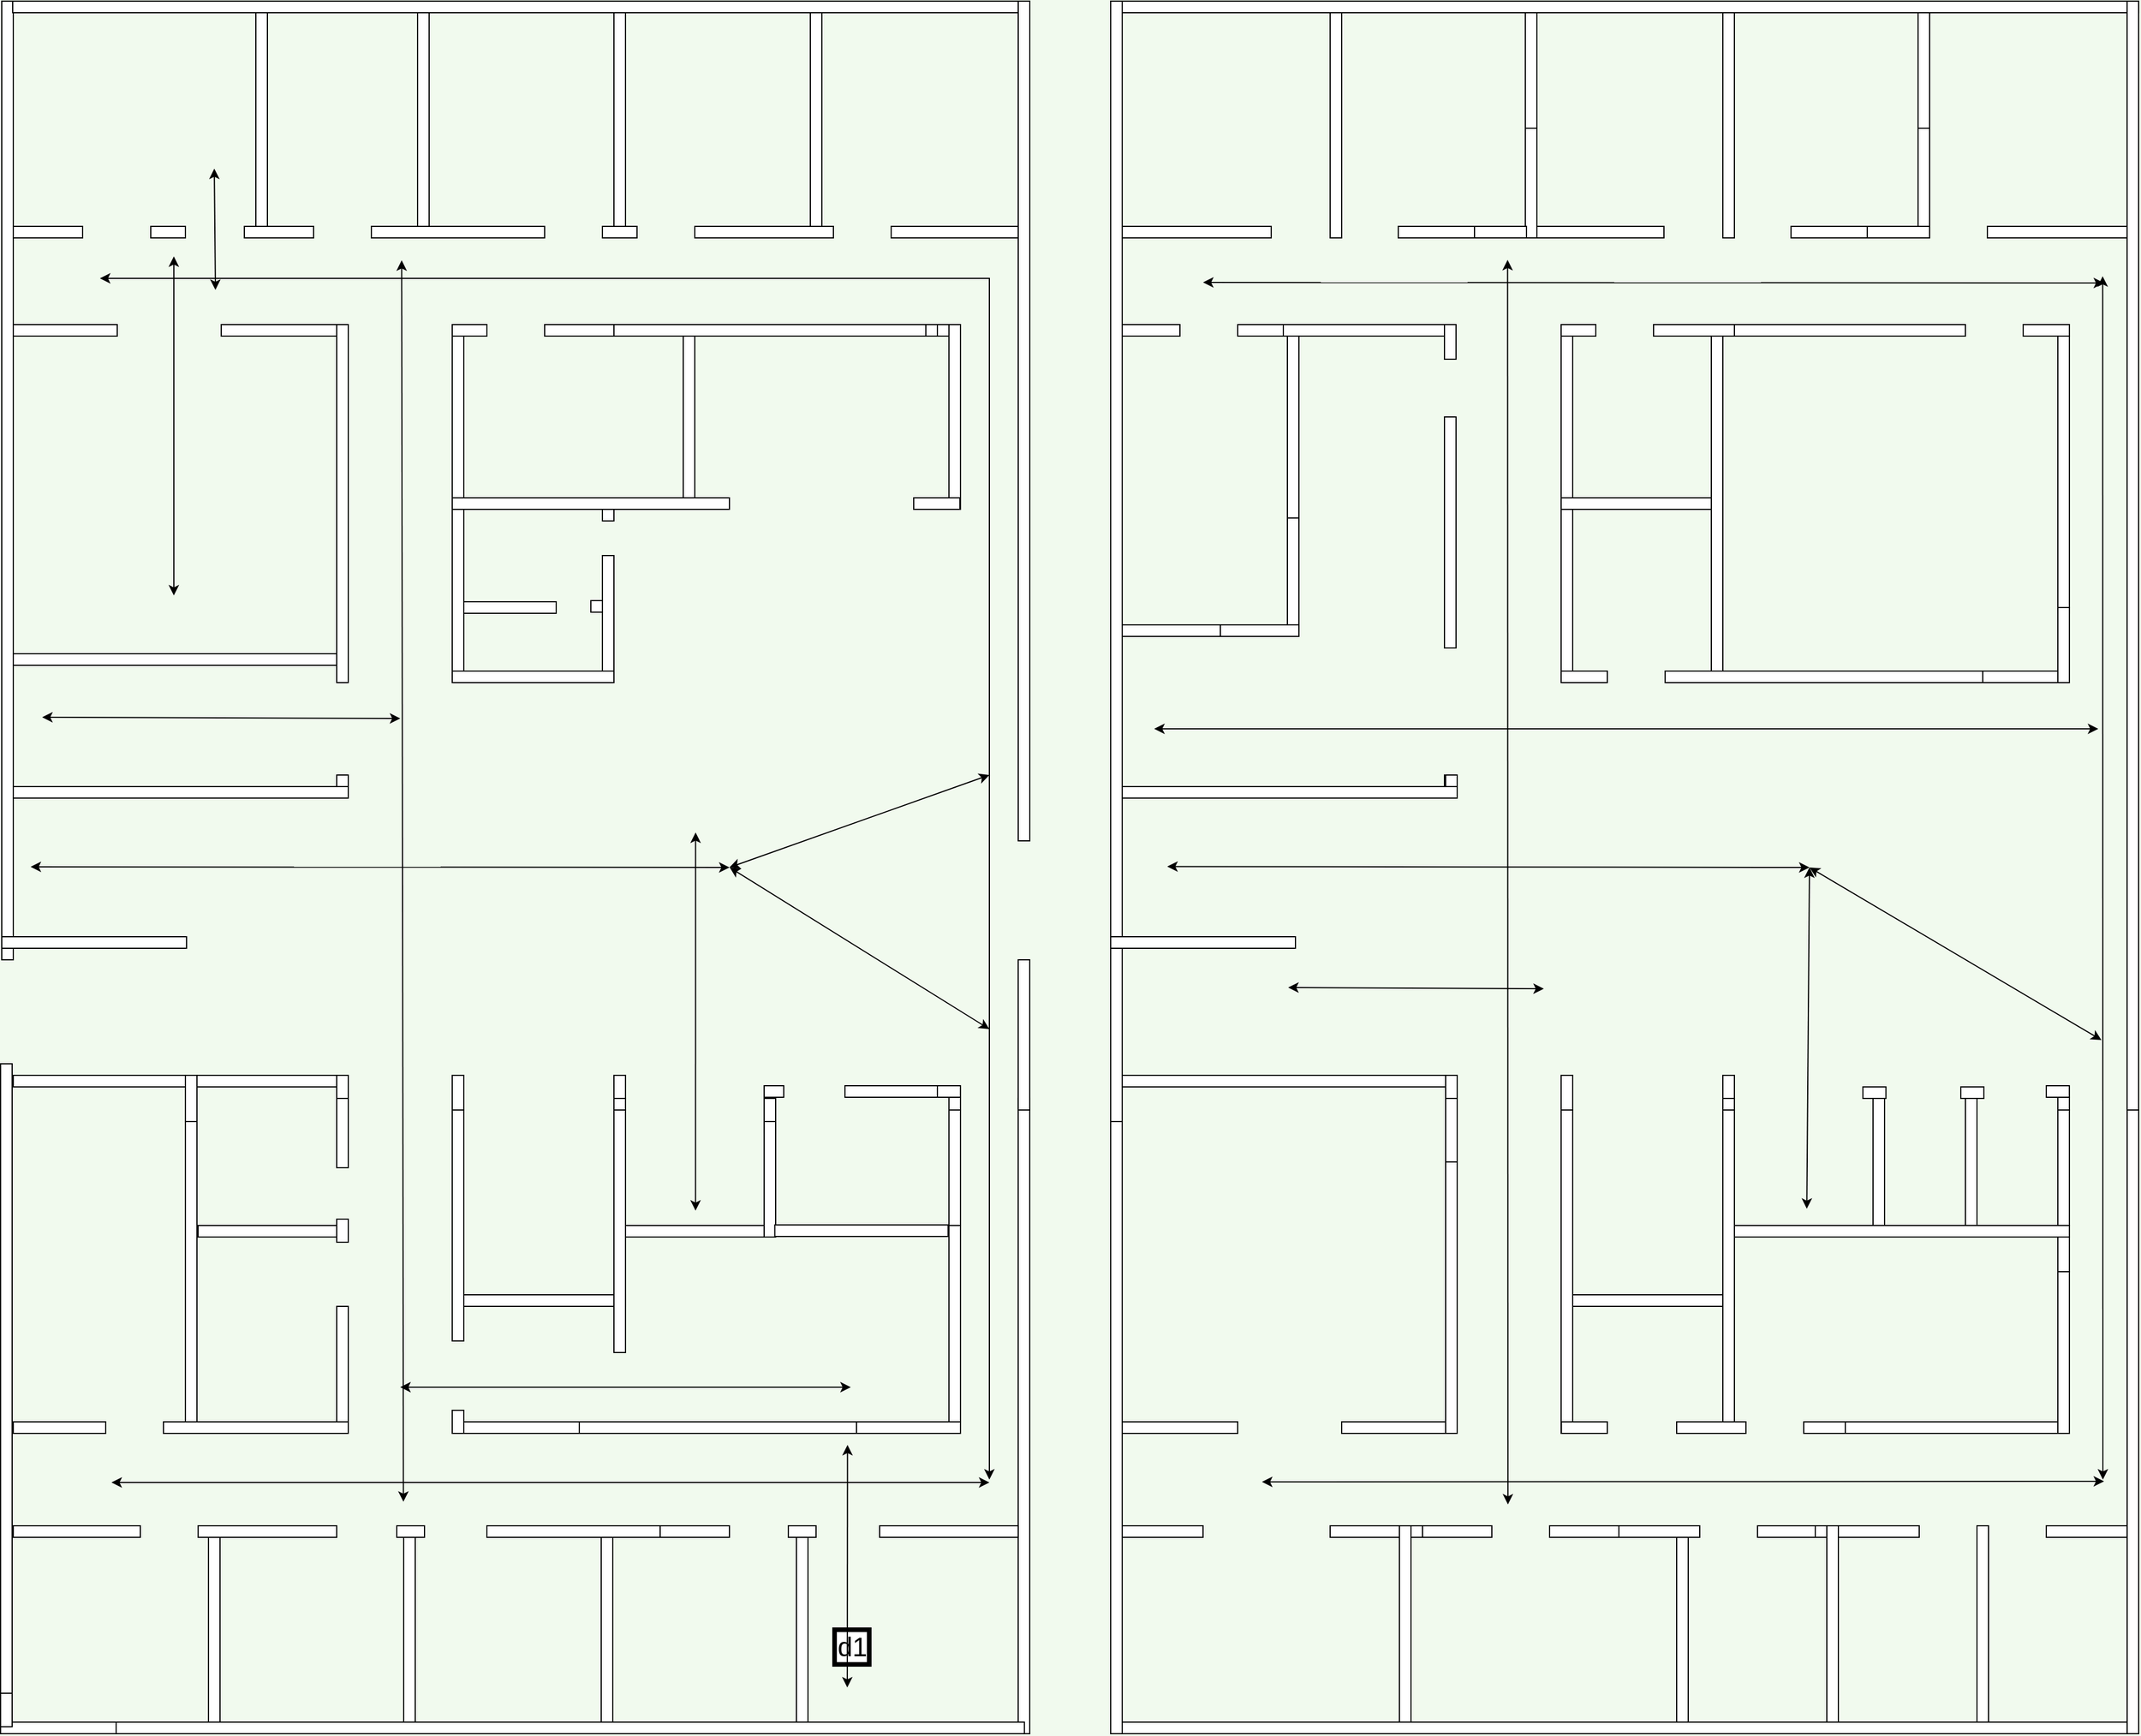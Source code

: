 <mxfile>
    <diagram id="UaLp_aYed7sDHrJZGCwY" name="Medicine Logistics">
        <mxGraphModel dx="744" dy="573" grid="1" gridSize="10" guides="1" tooltips="1" connect="1" arrows="1" fold="1" page="1" pageScale="1" pageWidth="2000" pageHeight="1600" background="#F1FAEE" math="0" shadow="0">
            <root>
                <mxCell id="0"/>
                <mxCell id="1" parent="0"/>
                <mxCell id="1sYgjcY_VEmMZmWDU-1L-13" value="" style="verticalLabelPosition=bottom;html=1;verticalAlign=top;align=center;shape=mxgraph.floorplan.wall;direction=south;rotation=0;" parent="1" vertex="1">
                    <mxGeometry x="70.51" y="50" width="10" height="830" as="geometry"/>
                </mxCell>
                <mxCell id="1sYgjcY_VEmMZmWDU-1L-14" value="" style="verticalLabelPosition=bottom;html=1;verticalAlign=top;align=center;shape=mxgraph.floorplan.wall;rotation=0;" parent="1" vertex="1">
                    <mxGeometry x="80" y="50" width="880" height="10" as="geometry"/>
                </mxCell>
                <mxCell id="1sYgjcY_VEmMZmWDU-1L-16" value="" style="verticalLabelPosition=bottom;html=1;verticalAlign=top;align=center;shape=mxgraph.floorplan.wall;direction=south;rotation=0;" parent="1" vertex="1">
                    <mxGeometry x="430.51" y="60" width="10" height="190" as="geometry"/>
                </mxCell>
                <mxCell id="1sYgjcY_VEmMZmWDU-1L-17" value="" style="verticalLabelPosition=bottom;html=1;verticalAlign=top;align=center;shape=mxgraph.floorplan.wall;direction=south;rotation=0;" parent="1" vertex="1">
                    <mxGeometry x="600.51" y="60" width="10" height="195" as="geometry"/>
                </mxCell>
                <mxCell id="1sYgjcY_VEmMZmWDU-1L-18" value="" style="verticalLabelPosition=bottom;html=1;verticalAlign=top;align=center;shape=mxgraph.floorplan.wall;direction=south;rotation=0;" parent="1" vertex="1">
                    <mxGeometry x="770.51" y="60" width="10" height="190" as="geometry"/>
                </mxCell>
                <mxCell id="1sYgjcY_VEmMZmWDU-1L-20" value="" style="verticalLabelPosition=bottom;html=1;verticalAlign=top;align=center;shape=mxgraph.floorplan.wall;rotation=0;" parent="1" vertex="1">
                    <mxGeometry x="670.51" y="245" width="120" height="10" as="geometry"/>
                </mxCell>
                <mxCell id="1sYgjcY_VEmMZmWDU-1L-21" value="" style="verticalLabelPosition=bottom;html=1;verticalAlign=top;align=center;shape=mxgraph.floorplan.wall;rotation=0;" parent="1" vertex="1">
                    <mxGeometry x="390.51" y="245" width="150" height="10" as="geometry"/>
                </mxCell>
                <mxCell id="1sYgjcY_VEmMZmWDU-1L-23" value="" style="verticalLabelPosition=bottom;html=1;verticalAlign=top;align=center;shape=mxgraph.floorplan.wall;rotation=0;" parent="1" vertex="1">
                    <mxGeometry x="840.51" y="245" width="119.49" height="10" as="geometry"/>
                </mxCell>
                <mxCell id="1sYgjcY_VEmMZmWDU-1L-24" value="" style="verticalLabelPosition=bottom;html=1;verticalAlign=top;align=center;shape=mxgraph.floorplan.wall;direction=south;rotation=0;" parent="1" vertex="1">
                    <mxGeometry x="950.51" y="50" width="10" height="727" as="geometry"/>
                </mxCell>
                <mxCell id="1sYgjcY_VEmMZmWDU-1L-25" value="" style="verticalLabelPosition=bottom;html=1;verticalAlign=top;align=center;shape=mxgraph.floorplan.wall;rotation=0;" parent="1" vertex="1">
                    <mxGeometry x="260.51" y="330" width="110" height="10" as="geometry"/>
                </mxCell>
                <mxCell id="1sYgjcY_VEmMZmWDU-1L-26" value="" style="verticalLabelPosition=bottom;html=1;verticalAlign=top;align=center;shape=mxgraph.floorplan.wall;rotation=0;" parent="1" vertex="1">
                    <mxGeometry x="80.51" y="615" width="280" height="10" as="geometry"/>
                </mxCell>
                <mxCell id="1sYgjcY_VEmMZmWDU-1L-30" value="" style="verticalLabelPosition=bottom;html=1;verticalAlign=top;align=center;shape=mxgraph.floorplan.wall;direction=south;rotation=0;" parent="1" vertex="1">
                    <mxGeometry x="590.51" y="490" width="10" height="10" as="geometry"/>
                </mxCell>
                <mxCell id="1sYgjcY_VEmMZmWDU-1L-31" value="" style="verticalLabelPosition=bottom;html=1;verticalAlign=top;align=center;shape=mxgraph.floorplan.wall;direction=south;rotation=0;" parent="1" vertex="1">
                    <mxGeometry x="890.51" y="330" width="10" height="160" as="geometry"/>
                </mxCell>
                <mxCell id="1sYgjcY_VEmMZmWDU-1L-33" value="" style="verticalLabelPosition=bottom;html=1;verticalAlign=top;align=center;shape=mxgraph.floorplan.wall;direction=south;rotation=0;" parent="1" vertex="1">
                    <mxGeometry x="460.51" y="480" width="10" height="150" as="geometry"/>
                </mxCell>
                <mxCell id="1sYgjcY_VEmMZmWDU-1L-34" value="" style="verticalLabelPosition=bottom;html=1;verticalAlign=top;align=center;shape=mxgraph.floorplan.wall;direction=south;rotation=0;" parent="1" vertex="1">
                    <mxGeometry x="360.51" y="330" width="10" height="310" as="geometry"/>
                </mxCell>
                <mxCell id="1sYgjcY_VEmMZmWDU-1L-35" value="" style="verticalLabelPosition=bottom;html=1;verticalAlign=top;align=center;shape=mxgraph.floorplan.wall;rotation=0;" parent="1" vertex="1">
                    <mxGeometry x="600.51" y="330" width="290" height="10" as="geometry"/>
                </mxCell>
                <mxCell id="1sYgjcY_VEmMZmWDU-1L-36" value="" style="verticalLabelPosition=bottom;html=1;verticalAlign=top;align=center;shape=mxgraph.floorplan.wall;direction=south;rotation=0;" parent="1" vertex="1">
                    <mxGeometry x="460.51" y="330" width="10" height="310" as="geometry"/>
                </mxCell>
                <mxCell id="1sYgjcY_VEmMZmWDU-1L-37" value="" style="verticalLabelPosition=bottom;html=1;verticalAlign=top;align=center;shape=mxgraph.floorplan.wall;rotation=0;" parent="1" vertex="1">
                    <mxGeometry x="80.51" y="730" width="290" height="10" as="geometry"/>
                </mxCell>
                <mxCell id="1sYgjcY_VEmMZmWDU-1L-38" value="" style="verticalLabelPosition=bottom;html=1;verticalAlign=top;align=center;shape=mxgraph.floorplan.wall;rotation=0;" parent="1" vertex="1">
                    <mxGeometry x="70.51" y="860" width="160" height="10" as="geometry"/>
                </mxCell>
                <mxCell id="1sYgjcY_VEmMZmWDU-1L-39" value="" style="verticalLabelPosition=bottom;html=1;verticalAlign=top;align=center;shape=mxgraph.floorplan.wall;rotation=0;" parent="1" vertex="1">
                    <mxGeometry x="80.51" y="980" width="280" height="10" as="geometry"/>
                </mxCell>
                <mxCell id="1sYgjcY_VEmMZmWDU-1L-40" value="" style="verticalLabelPosition=bottom;html=1;verticalAlign=top;align=center;shape=mxgraph.floorplan.wall;direction=south;rotation=0;" parent="1" vertex="1">
                    <mxGeometry x="360.51" y="1000" width="10" height="60" as="geometry"/>
                </mxCell>
                <mxCell id="1sYgjcY_VEmMZmWDU-1L-41" value="" style="verticalLabelPosition=bottom;html=1;verticalAlign=top;align=center;shape=mxgraph.floorplan.wall;direction=south;rotation=0;" parent="1" vertex="1">
                    <mxGeometry x="229.51" y="1020" width="10" height="270" as="geometry"/>
                </mxCell>
                <mxCell id="1sYgjcY_VEmMZmWDU-1L-42" value="" style="verticalLabelPosition=bottom;html=1;verticalAlign=top;align=center;shape=mxgraph.floorplan.wall;rotation=0;" parent="1" vertex="1">
                    <mxGeometry x="240.51" y="1110" width="130" height="10" as="geometry"/>
                </mxCell>
                <mxCell id="1sYgjcY_VEmMZmWDU-1L-43" value="" style="verticalLabelPosition=bottom;html=1;verticalAlign=top;align=center;shape=mxgraph.floorplan.wall;direction=south;rotation=0;" parent="1" vertex="1">
                    <mxGeometry x="360.51" y="1180" width="10" height="110" as="geometry"/>
                </mxCell>
                <mxCell id="1sYgjcY_VEmMZmWDU-1L-44" value="" style="verticalLabelPosition=bottom;html=1;verticalAlign=top;align=center;shape=mxgraph.floorplan.wall;rotation=0;" parent="1" vertex="1">
                    <mxGeometry x="210.51" y="1280" width="160" height="10" as="geometry"/>
                </mxCell>
                <mxCell id="1sYgjcY_VEmMZmWDU-1L-45" value="" style="verticalLabelPosition=bottom;html=1;verticalAlign=top;align=center;shape=mxgraph.floorplan.wall;rotation=0;" parent="1" vertex="1">
                    <mxGeometry x="80.51" y="1280" width="80" height="10" as="geometry"/>
                </mxCell>
                <mxCell id="1sYgjcY_VEmMZmWDU-1L-47" value="" style="verticalLabelPosition=bottom;html=1;verticalAlign=top;align=center;shape=mxgraph.floorplan.wall;direction=south;rotation=0;" parent="1" vertex="1">
                    <mxGeometry x="460.51" y="980" width="10" height="30" as="geometry"/>
                </mxCell>
                <mxCell id="1sYgjcY_VEmMZmWDU-1L-48" value="" style="verticalLabelPosition=bottom;html=1;verticalAlign=top;align=center;shape=mxgraph.floorplan.wall;direction=south;rotation=0;" parent="1" vertex="1">
                    <mxGeometry x="600.51" y="1000" width="10" height="10" as="geometry"/>
                </mxCell>
                <mxCell id="1sYgjcY_VEmMZmWDU-1L-49" value="" style="verticalLabelPosition=bottom;html=1;verticalAlign=top;align=center;shape=mxgraph.floorplan.wall;rotation=0;" parent="1" vertex="1">
                    <mxGeometry x="610.51" y="1110" width="120" height="10" as="geometry"/>
                </mxCell>
                <mxCell id="1sYgjcY_VEmMZmWDU-1L-50" value="" style="verticalLabelPosition=bottom;html=1;verticalAlign=top;align=center;shape=mxgraph.floorplan.wall;rotation=0;" parent="1" vertex="1">
                    <mxGeometry x="730.51" y="989" width="17" height="10" as="geometry"/>
                </mxCell>
                <mxCell id="1sYgjcY_VEmMZmWDU-1L-52" value="" style="verticalLabelPosition=bottom;html=1;verticalAlign=top;align=center;shape=mxgraph.floorplan.wall;direction=south;rotation=0;" parent="1" vertex="1">
                    <mxGeometry x="890.51" y="1110" width="10" height="170" as="geometry"/>
                </mxCell>
                <mxCell id="1sYgjcY_VEmMZmWDU-1L-53" value="" style="verticalLabelPosition=bottom;html=1;verticalAlign=top;align=center;shape=mxgraph.floorplan.wall;rotation=0;" parent="1" vertex="1">
                    <mxGeometry x="470.51" y="1170" width="140" height="10" as="geometry"/>
                </mxCell>
                <mxCell id="1sYgjcY_VEmMZmWDU-1L-55" value="" style="verticalLabelPosition=bottom;html=1;verticalAlign=top;align=center;shape=mxgraph.floorplan.wall;rotation=0;" parent="1" vertex="1">
                    <mxGeometry x="80.51" y="330" width="90" height="10" as="geometry"/>
                </mxCell>
                <mxCell id="1sYgjcY_VEmMZmWDU-1L-56" value="" style="verticalLabelPosition=bottom;html=1;verticalAlign=top;align=center;shape=mxgraph.floorplan.wall;rotation=0;" parent="1" vertex="1">
                    <mxGeometry x="460.51" y="480" width="240" height="10" as="geometry"/>
                </mxCell>
                <mxCell id="1sYgjcY_VEmMZmWDU-1L-57" value="" style="verticalLabelPosition=bottom;html=1;verticalAlign=top;align=center;shape=mxgraph.floorplan.wall;direction=south;rotation=0;" parent="1" vertex="1">
                    <mxGeometry x="360.51" y="720" width="10" height="10" as="geometry"/>
                </mxCell>
                <mxCell id="1sYgjcY_VEmMZmWDU-1L-59" value="" style="verticalLabelPosition=bottom;html=1;verticalAlign=top;align=center;shape=mxgraph.floorplan.wall;rotation=0;" parent="1" vertex="1">
                    <mxGeometry x="600.51" y="980" width="10" height="10" as="geometry"/>
                </mxCell>
                <mxCell id="1sYgjcY_VEmMZmWDU-1L-60" value="" style="verticalLabelPosition=bottom;html=1;verticalAlign=top;align=center;shape=mxgraph.floorplan.wall;rotation=0;" parent="1" vertex="1">
                    <mxGeometry x="870.51" y="330" width="10" height="10" as="geometry"/>
                </mxCell>
                <mxCell id="1sYgjcY_VEmMZmWDU-1L-61" value="" style="verticalLabelPosition=bottom;html=1;verticalAlign=top;align=center;shape=mxgraph.floorplan.wall;rotation=0;" parent="1" vertex="1">
                    <mxGeometry x="460.51" y="330" width="30" height="10" as="geometry"/>
                </mxCell>
                <mxCell id="1sYgjcY_VEmMZmWDU-1L-62" value="" style="verticalLabelPosition=bottom;html=1;verticalAlign=top;align=center;shape=mxgraph.floorplan.wall;rotation=0;" parent="1" vertex="1">
                    <mxGeometry x="540.51" y="330" width="60" height="10" as="geometry"/>
                </mxCell>
                <mxCell id="1sYgjcY_VEmMZmWDU-1L-63" value="" style="verticalLabelPosition=bottom;html=1;verticalAlign=top;align=center;shape=mxgraph.floorplan.wall;direction=south;rotation=0;" parent="1" vertex="1">
                    <mxGeometry x="950.45" y="1000" width="10" height="550" as="geometry"/>
                </mxCell>
                <mxCell id="1sYgjcY_VEmMZmWDU-1L-73" value="" style="verticalLabelPosition=bottom;html=1;verticalAlign=top;align=center;shape=mxgraph.floorplan.wall;rotation=0;" parent="1" vertex="1">
                    <mxGeometry x="1030.51" y="50" width="890" height="10" as="geometry"/>
                </mxCell>
                <mxCell id="1sYgjcY_VEmMZmWDU-1L-74" value="" style="verticalLabelPosition=bottom;html=1;verticalAlign=top;align=center;shape=mxgraph.floorplan.wall;direction=south;rotation=0;" parent="1" vertex="1">
                    <mxGeometry x="1220.51" y="60" width="10" height="195" as="geometry"/>
                </mxCell>
                <mxCell id="1sYgjcY_VEmMZmWDU-1L-75" value="" style="verticalLabelPosition=bottom;html=1;verticalAlign=top;align=center;shape=mxgraph.floorplan.wall;direction=south;rotation=0;" parent="1" vertex="1">
                    <mxGeometry x="1389.51" y="60" width="10" height="100" as="geometry"/>
                </mxCell>
                <mxCell id="1sYgjcY_VEmMZmWDU-1L-77" value="" style="verticalLabelPosition=bottom;html=1;verticalAlign=top;align=center;shape=mxgraph.floorplan.wall;rotation=0;" parent="1" vertex="1">
                    <mxGeometry x="1279.51" y="245" width="70" height="10" as="geometry"/>
                </mxCell>
                <mxCell id="1sYgjcY_VEmMZmWDU-1L-78" value="" style="verticalLabelPosition=bottom;html=1;verticalAlign=top;align=center;shape=mxgraph.floorplan.wall;rotation=0;" parent="1" vertex="1">
                    <mxGeometry x="1039.51" y="245" width="130" height="10" as="geometry"/>
                </mxCell>
                <mxCell id="1sYgjcY_VEmMZmWDU-1L-79" value="" style="verticalLabelPosition=bottom;html=1;verticalAlign=top;align=center;shape=mxgraph.floorplan.wall;direction=south;rotation=0;" parent="1" vertex="1">
                    <mxGeometry x="1560.51" y="60" width="10" height="195" as="geometry"/>
                </mxCell>
                <mxCell id="1sYgjcY_VEmMZmWDU-1L-80" value="" style="verticalLabelPosition=bottom;html=1;verticalAlign=top;align=center;shape=mxgraph.floorplan.wall;direction=south;rotation=0;" parent="1" vertex="1">
                    <mxGeometry x="1729.51" y="60" width="10" height="100" as="geometry"/>
                </mxCell>
                <mxCell id="1sYgjcY_VEmMZmWDU-1L-82" value="" style="verticalLabelPosition=bottom;html=1;verticalAlign=top;align=center;shape=mxgraph.floorplan.wall;rotation=0;" parent="1" vertex="1">
                    <mxGeometry x="1619.51" y="245" width="70" height="10" as="geometry"/>
                </mxCell>
                <mxCell id="1sYgjcY_VEmMZmWDU-1L-83" value="" style="verticalLabelPosition=bottom;html=1;verticalAlign=top;align=center;shape=mxgraph.floorplan.wall;rotation=0;" parent="1" vertex="1">
                    <mxGeometry x="1399.51" y="245" width="110" height="10" as="geometry"/>
                </mxCell>
                <mxCell id="1sYgjcY_VEmMZmWDU-1L-85" value="" style="verticalLabelPosition=bottom;html=1;verticalAlign=top;align=center;shape=mxgraph.floorplan.wall;rotation=0;" parent="1" vertex="1">
                    <mxGeometry x="1789.51" y="245" width="130.49" height="10" as="geometry"/>
                </mxCell>
                <mxCell id="1sYgjcY_VEmMZmWDU-1L-86" value="" style="verticalLabelPosition=bottom;html=1;verticalAlign=top;align=center;shape=mxgraph.floorplan.wall;rotation=0;connectable=0;allowArrows=0;recursiveResize=0;expand=0;" parent="1" vertex="1">
                    <mxGeometry x="1040.51" y="1540" width="880" height="10" as="geometry"/>
                </mxCell>
                <mxCell id="1sYgjcY_VEmMZmWDU-1L-87" value="" style="verticalLabelPosition=bottom;html=1;verticalAlign=top;align=center;shape=mxgraph.floorplan.wall;rotation=0;" parent="1" vertex="1">
                    <mxGeometry x="1030.51" y="1370" width="80" height="10" as="geometry"/>
                </mxCell>
                <mxCell id="1sYgjcY_VEmMZmWDU-1L-88" value="" style="verticalLabelPosition=bottom;html=1;verticalAlign=top;align=center;shape=mxgraph.floorplan.wall;rotation=0;" parent="1" vertex="1">
                    <mxGeometry x="1220.51" y="1370" width="80" height="10" as="geometry"/>
                </mxCell>
                <mxCell id="1sYgjcY_VEmMZmWDU-1L-93" value="" style="verticalLabelPosition=bottom;html=1;verticalAlign=top;align=center;shape=mxgraph.floorplan.wall;rotation=0;" parent="1" vertex="1">
                    <mxGeometry x="1410.51" y="1370" width="120" height="10" as="geometry"/>
                </mxCell>
                <mxCell id="1sYgjcY_VEmMZmWDU-1L-94" value="" style="verticalLabelPosition=bottom;html=1;verticalAlign=top;align=center;shape=mxgraph.floorplan.wall;rotation=0;" parent="1" vertex="1">
                    <mxGeometry x="1590.51" y="1370" width="50" height="10" as="geometry"/>
                </mxCell>
                <mxCell id="1sYgjcY_VEmMZmWDU-1L-95" value="" style="verticalLabelPosition=bottom;html=1;verticalAlign=top;align=center;shape=mxgraph.floorplan.wall;rotation=0;" parent="1" vertex="1">
                    <mxGeometry x="1640.51" y="1370" width="90" height="10" as="geometry"/>
                </mxCell>
                <mxCell id="1sYgjcY_VEmMZmWDU-1L-96" value="" style="verticalLabelPosition=bottom;html=1;verticalAlign=top;align=center;shape=mxgraph.floorplan.wall;rotation=0;" parent="1" vertex="1">
                    <mxGeometry x="1840.51" y="1370" width="70" height="10" as="geometry"/>
                </mxCell>
                <mxCell id="1sYgjcY_VEmMZmWDU-1L-97" value="" style="verticalLabelPosition=bottom;html=1;verticalAlign=top;align=center;shape=mxgraph.floorplan.wall;rotation=0;" parent="1" vertex="1">
                    <mxGeometry x="1300.51" y="1370" width="60" height="10" as="geometry"/>
                </mxCell>
                <mxCell id="1sYgjcY_VEmMZmWDU-1L-98" value="" style="verticalLabelPosition=bottom;html=1;verticalAlign=top;align=center;shape=mxgraph.floorplan.wall;direction=south;rotation=0;" parent="1" vertex="1">
                    <mxGeometry x="1280.51" y="1370" width="10" height="170" as="geometry"/>
                </mxCell>
                <mxCell id="1sYgjcY_VEmMZmWDU-1L-99" value="" style="verticalLabelPosition=bottom;html=1;verticalAlign=top;align=center;shape=mxgraph.floorplan.wall;direction=south;rotation=0;" parent="1" vertex="1">
                    <mxGeometry x="1520.51" y="1370" width="10" height="170" as="geometry"/>
                </mxCell>
                <mxCell id="1sYgjcY_VEmMZmWDU-1L-100" value="" style="verticalLabelPosition=bottom;html=1;verticalAlign=top;align=center;shape=mxgraph.floorplan.wall;direction=south;rotation=0;" parent="1" vertex="1">
                    <mxGeometry x="1650.51" y="1370" width="10" height="170" as="geometry"/>
                </mxCell>
                <mxCell id="1sYgjcY_VEmMZmWDU-1L-101" value="" style="verticalLabelPosition=bottom;html=1;verticalAlign=top;align=center;shape=mxgraph.floorplan.wall;direction=south;rotation=0;" parent="1" vertex="1">
                    <mxGeometry x="1780.51" y="1370" width="10" height="170" as="geometry"/>
                </mxCell>
                <mxCell id="1sYgjcY_VEmMZmWDU-1L-103" value="" style="verticalLabelPosition=bottom;html=1;verticalAlign=top;align=center;shape=mxgraph.floorplan.wall;rotation=0;" parent="1" vertex="1">
                    <mxGeometry x="1140.51" y="330" width="49.49" height="10" as="geometry"/>
                </mxCell>
                <mxCell id="1sYgjcY_VEmMZmWDU-1L-104" value="" style="verticalLabelPosition=bottom;html=1;verticalAlign=top;align=center;shape=mxgraph.floorplan.wall;rotation=0;" parent="1" vertex="1">
                    <mxGeometry x="1039.51" y="590" width="110" height="10" as="geometry"/>
                </mxCell>
                <mxCell id="1sYgjcY_VEmMZmWDU-1L-105" value="" style="verticalLabelPosition=bottom;html=1;verticalAlign=top;align=center;shape=mxgraph.floorplan.wall;direction=south;rotation=0;" parent="1" vertex="1">
                    <mxGeometry x="1183.51" y="330" width="10" height="170" as="geometry"/>
                </mxCell>
                <mxCell id="1sYgjcY_VEmMZmWDU-1L-113" value="" style="verticalLabelPosition=bottom;html=1;verticalAlign=top;align=center;shape=mxgraph.floorplan.wall;direction=south;rotation=0;" parent="1" vertex="1">
                    <mxGeometry x="1550.51" y="330" width="10" height="310" as="geometry"/>
                </mxCell>
                <mxCell id="1sYgjcY_VEmMZmWDU-1L-114" value="" style="verticalLabelPosition=bottom;html=1;verticalAlign=top;align=center;shape=mxgraph.floorplan.wall;direction=south;rotation=0;" parent="1" vertex="1">
                    <mxGeometry x="1850.51" y="330" width="10" height="250" as="geometry"/>
                </mxCell>
                <mxCell id="1sYgjcY_VEmMZmWDU-1L-117" value="" style="verticalLabelPosition=bottom;html=1;verticalAlign=top;align=center;shape=mxgraph.floorplan.wall;rotation=0;" parent="1" vertex="1">
                    <mxGeometry x="1510.51" y="630" width="280" height="10" as="geometry"/>
                </mxCell>
                <mxCell id="1sYgjcY_VEmMZmWDU-1L-118" value="" style="verticalLabelPosition=bottom;html=1;verticalAlign=top;align=center;shape=mxgraph.floorplan.wall;direction=south;rotation=0;" parent="1" vertex="1">
                    <mxGeometry x="1420.51" y="480" width="10" height="160" as="geometry"/>
                </mxCell>
                <mxCell id="1sYgjcY_VEmMZmWDU-1L-120" value="" style="verticalLabelPosition=bottom;html=1;verticalAlign=top;align=center;shape=mxgraph.floorplan.wall;direction=south;rotation=0;" parent="1" vertex="1">
                    <mxGeometry x="1319.51" y="410" width="10" height="200" as="geometry"/>
                </mxCell>
                <mxCell id="1sYgjcY_VEmMZmWDU-1L-121" value="" style="verticalLabelPosition=bottom;html=1;verticalAlign=top;align=center;shape=mxgraph.floorplan.wall;rotation=0;" parent="1" vertex="1">
                    <mxGeometry x="1570.51" y="330" width="200" height="10" as="geometry"/>
                </mxCell>
                <mxCell id="1sYgjcY_VEmMZmWDU-1L-122" value="" style="verticalLabelPosition=bottom;html=1;verticalAlign=top;align=center;shape=mxgraph.floorplan.wall;direction=south;rotation=0;" parent="1" vertex="1">
                    <mxGeometry x="1420.51" y="330" width="10" height="160" as="geometry"/>
                </mxCell>
                <mxCell id="1sYgjcY_VEmMZmWDU-1L-123" value="" style="verticalLabelPosition=bottom;html=1;verticalAlign=top;align=center;shape=mxgraph.floorplan.wall;rotation=0;" parent="1" vertex="1">
                    <mxGeometry x="1039.51" y="730" width="290" height="10" as="geometry"/>
                </mxCell>
                <mxCell id="1sYgjcY_VEmMZmWDU-1L-124" value="" style="verticalLabelPosition=bottom;html=1;verticalAlign=top;align=center;shape=mxgraph.floorplan.wall;direction=south;rotation=0;" parent="1" vertex="1">
                    <mxGeometry x="1320.51" y="980" width="10" height="80" as="geometry"/>
                </mxCell>
                <mxCell id="1sYgjcY_VEmMZmWDU-1L-125" value="" style="verticalLabelPosition=bottom;html=1;verticalAlign=top;align=center;shape=mxgraph.floorplan.wall;rotation=0;" parent="1" vertex="1">
                    <mxGeometry x="1230.51" y="1280" width="90" height="10" as="geometry"/>
                </mxCell>
                <mxCell id="1sYgjcY_VEmMZmWDU-1L-126" value="" style="verticalLabelPosition=bottom;html=1;verticalAlign=top;align=center;shape=mxgraph.floorplan.wall;direction=south;rotation=0;" parent="1" vertex="1">
                    <mxGeometry x="1320.51" y="1055" width="10" height="235" as="geometry"/>
                </mxCell>
                <mxCell id="1sYgjcY_VEmMZmWDU-1L-127" value="" style="verticalLabelPosition=bottom;html=1;verticalAlign=top;align=center;shape=mxgraph.floorplan.wall;rotation=0;" parent="1" vertex="1">
                    <mxGeometry x="1040.51" y="1280" width="100" height="10" as="geometry"/>
                </mxCell>
                <mxCell id="1sYgjcY_VEmMZmWDU-1L-129" value="" style="verticalLabelPosition=bottom;html=1;verticalAlign=top;align=center;shape=mxgraph.floorplan.wall;rotation=0;" parent="1" vertex="1">
                    <mxGeometry x="1039.51" y="330" width="51" height="10" as="geometry"/>
                </mxCell>
                <mxCell id="1sYgjcY_VEmMZmWDU-1L-130" value="" style="verticalLabelPosition=bottom;html=1;verticalAlign=top;align=center;shape=mxgraph.floorplan.wall;rotation=0;" parent="1" vertex="1">
                    <mxGeometry x="1420.51" y="480" width="130" height="10" as="geometry"/>
                </mxCell>
                <mxCell id="1sYgjcY_VEmMZmWDU-1L-131" value="" style="verticalLabelPosition=bottom;html=1;verticalAlign=top;align=center;shape=mxgraph.floorplan.wall;direction=south;rotation=0;" parent="1" vertex="1">
                    <mxGeometry x="1319.51" y="720" width="10" height="10" as="geometry"/>
                </mxCell>
                <mxCell id="1sYgjcY_VEmMZmWDU-1L-135" value="" style="verticalLabelPosition=bottom;html=1;verticalAlign=top;align=center;shape=mxgraph.floorplan.wall;rotation=0;" parent="1" vertex="1">
                    <mxGeometry x="1180" y="330" width="140.51" height="10" as="geometry"/>
                </mxCell>
                <mxCell id="1sYgjcY_VEmMZmWDU-1L-136" value="" style="verticalLabelPosition=bottom;html=1;verticalAlign=top;align=center;shape=mxgraph.floorplan.wall;rotation=0;" parent="1" vertex="1">
                    <mxGeometry x="1820.51" y="330" width="40" height="10" as="geometry"/>
                </mxCell>
                <mxCell id="1sYgjcY_VEmMZmWDU-1L-137" value="" style="verticalLabelPosition=bottom;html=1;verticalAlign=top;align=center;shape=mxgraph.floorplan.wall;rotation=0;" parent="1" vertex="1">
                    <mxGeometry x="1420.51" y="330" width="30" height="10" as="geometry"/>
                </mxCell>
                <mxCell id="1sYgjcY_VEmMZmWDU-1L-138" value="" style="verticalLabelPosition=bottom;html=1;verticalAlign=top;align=center;shape=mxgraph.floorplan.wall;rotation=0;" parent="1" vertex="1">
                    <mxGeometry x="1500.51" y="330" width="70" height="10" as="geometry"/>
                </mxCell>
                <mxCell id="1sYgjcY_VEmMZmWDU-1L-150" value="" style="verticalLabelPosition=bottom;html=1;verticalAlign=top;align=center;shape=mxgraph.floorplan.wall;rotation=-180;direction=east;" parent="1" vertex="1">
                    <mxGeometry x="169.48" y="1540" width="786.36" height="10" as="geometry"/>
                </mxCell>
                <mxCell id="1sYgjcY_VEmMZmWDU-1L-152" value="" style="verticalLabelPosition=bottom;html=1;verticalAlign=top;align=center;shape=mxgraph.floorplan.wall;direction=south;rotation=-180;" parent="1" vertex="1">
                    <mxGeometry x="758.48" y="1375" width="10" height="165" as="geometry"/>
                </mxCell>
                <mxCell id="1sYgjcY_VEmMZmWDU-1L-153" value="" style="verticalLabelPosition=bottom;html=1;verticalAlign=top;align=center;shape=mxgraph.floorplan.wall;direction=south;rotation=-180;" parent="1" vertex="1">
                    <mxGeometry x="589.48" y="1380" width="10" height="160" as="geometry"/>
                </mxCell>
                <mxCell id="1sYgjcY_VEmMZmWDU-1L-154" value="" style="verticalLabelPosition=bottom;html=1;verticalAlign=top;align=center;shape=mxgraph.floorplan.wall;rotation=-180;direction=east;" parent="1" vertex="1">
                    <mxGeometry x="640.51" y="1370" width="60" height="10" as="geometry"/>
                </mxCell>
                <mxCell id="1sYgjcY_VEmMZmWDU-1L-155" value="" style="verticalLabelPosition=bottom;html=1;verticalAlign=top;align=center;shape=mxgraph.floorplan.wall;rotation=-180;direction=east;" parent="1" vertex="1">
                    <mxGeometry x="830.51" y="1370" width="120" height="10" as="geometry"/>
                </mxCell>
                <mxCell id="1sYgjcY_VEmMZmWDU-1L-156" value="" style="verticalLabelPosition=bottom;html=1;verticalAlign=top;align=center;shape=mxgraph.floorplan.wall;direction=south;rotation=-180;" parent="1" vertex="1">
                    <mxGeometry x="418.48" y="1375" width="10" height="165" as="geometry"/>
                </mxCell>
                <mxCell id="1sYgjcY_VEmMZmWDU-1L-157" value="" style="verticalLabelPosition=bottom;html=1;verticalAlign=top;align=center;shape=mxgraph.floorplan.wall;direction=south;rotation=-180;" parent="1" vertex="1">
                    <mxGeometry x="249.48" y="1380" width="10" height="160" as="geometry"/>
                </mxCell>
                <mxCell id="1sYgjcY_VEmMZmWDU-1L-158" value="" style="verticalLabelPosition=bottom;html=1;verticalAlign=top;align=center;shape=mxgraph.floorplan.wall;rotation=-180;direction=east;" parent="1" vertex="1">
                    <mxGeometry x="240.51" y="1370" width="120" height="10" as="geometry"/>
                </mxCell>
                <mxCell id="1sYgjcY_VEmMZmWDU-1L-159" value="" style="verticalLabelPosition=bottom;html=1;verticalAlign=top;align=center;shape=mxgraph.floorplan.wall;rotation=-180;direction=east;" parent="1" vertex="1">
                    <mxGeometry x="490.51" y="1370" width="150" height="10" as="geometry"/>
                </mxCell>
                <mxCell id="1sYgjcY_VEmMZmWDU-1L-160" value="" style="verticalLabelPosition=bottom;html=1;verticalAlign=top;align=center;shape=mxgraph.floorplan.wall;rotation=-180;direction=east;" parent="1" vertex="1">
                    <mxGeometry x="80.51" y="1370" width="110" height="10" as="geometry"/>
                </mxCell>
                <mxCell id="1sYgjcY_VEmMZmWDU-1L-175" value="" style="verticalLabelPosition=bottom;html=1;verticalAlign=top;align=center;shape=mxgraph.floorplan.wall;rotation=0;" parent="1" vertex="1">
                    <mxGeometry x="810.51" y="1280" width="90" height="10" as="geometry"/>
                </mxCell>
                <mxCell id="1sYgjcY_VEmMZmWDU-1L-177" value="" style="verticalLabelPosition=bottom;html=1;verticalAlign=top;align=center;shape=mxgraph.floorplan.wall;rotation=-180;direction=east;" parent="1" vertex="1">
                    <mxGeometry x="412.51" y="1370" width="24" height="10" as="geometry"/>
                </mxCell>
                <mxCell id="1sYgjcY_VEmMZmWDU-1L-178" value="" style="verticalLabelPosition=bottom;html=1;verticalAlign=top;align=center;shape=mxgraph.floorplan.wall;rotation=-180;direction=east;" parent="1" vertex="1">
                    <mxGeometry x="751.48" y="1370" width="24" height="10" as="geometry"/>
                </mxCell>
                <mxCell id="1sYgjcY_VEmMZmWDU-1L-186" value="" style="verticalLabelPosition=bottom;html=1;verticalAlign=top;align=center;shape=mxgraph.floorplan.wall;direction=south;rotation=0;" parent="1" vertex="1">
                    <mxGeometry x="890.51" y="1010" width="10" height="100" as="geometry"/>
                </mxCell>
                <mxCell id="1sYgjcY_VEmMZmWDU-1L-187" value="" style="verticalLabelPosition=bottom;html=1;verticalAlign=top;align=center;shape=mxgraph.floorplan.wall;direction=south;rotation=0;" parent="1" vertex="1">
                    <mxGeometry x="1030.51" y="1020" width="10" height="530" as="geometry"/>
                </mxCell>
                <mxCell id="1sYgjcY_VEmMZmWDU-1L-188" value="" style="verticalLabelPosition=bottom;html=1;verticalAlign=top;align=center;shape=mxgraph.floorplan.wall;direction=south;rotation=0;" parent="1" vertex="1">
                    <mxGeometry x="229.51" y="980" width="10" height="40" as="geometry"/>
                </mxCell>
                <mxCell id="1sYgjcY_VEmMZmWDU-1L-189" value="" style="verticalLabelPosition=bottom;html=1;verticalAlign=top;align=center;shape=mxgraph.floorplan.wall;direction=south;rotation=0;" parent="1" vertex="1">
                    <mxGeometry x="360.51" y="980" width="10" height="20" as="geometry"/>
                </mxCell>
                <mxCell id="1sYgjcY_VEmMZmWDU-1L-190" value="" style="verticalLabelPosition=bottom;html=1;verticalAlign=top;align=center;shape=mxgraph.floorplan.wall;direction=south;rotation=0;" parent="1" vertex="1">
                    <mxGeometry x="460.51" y="1010" width="10" height="200" as="geometry"/>
                </mxCell>
                <mxCell id="1sYgjcY_VEmMZmWDU-1L-191" value="" style="verticalLabelPosition=bottom;html=1;verticalAlign=top;align=center;shape=mxgraph.floorplan.wall;direction=south;rotation=0;" parent="1" vertex="1">
                    <mxGeometry x="600.51" y="980" width="10" height="20" as="geometry"/>
                </mxCell>
                <mxCell id="1sYgjcY_VEmMZmWDU-1L-192" value="" style="verticalLabelPosition=bottom;html=1;verticalAlign=top;align=center;shape=mxgraph.floorplan.wall;direction=south;rotation=0;" parent="1" vertex="1">
                    <mxGeometry x="890.51" y="990" width="10" height="20" as="geometry"/>
                </mxCell>
                <mxCell id="1sYgjcY_VEmMZmWDU-1L-193" value="" style="verticalLabelPosition=bottom;html=1;verticalAlign=top;align=center;shape=mxgraph.floorplan.wall;direction=south;rotation=0;" parent="1" vertex="1">
                    <mxGeometry x="950.45" y="880" width="10" height="130" as="geometry"/>
                </mxCell>
                <mxCell id="1sYgjcY_VEmMZmWDU-1L-194" value="" style="verticalLabelPosition=bottom;html=1;verticalAlign=top;align=center;shape=mxgraph.floorplan.wall;direction=south;rotation=0;" parent="1" vertex="1">
                    <mxGeometry x="1030.51" y="50" width="10" height="970" as="geometry"/>
                </mxCell>
                <mxCell id="1sYgjcY_VEmMZmWDU-1L-195" value="" style="verticalLabelPosition=bottom;html=1;verticalAlign=top;align=center;shape=mxgraph.floorplan.wall;rotation=0;" parent="1" vertex="1">
                    <mxGeometry x="1040.51" y="980" width="280" height="10" as="geometry"/>
                </mxCell>
                <mxCell id="1sYgjcY_VEmMZmWDU-1L-196" value="" style="verticalLabelPosition=bottom;html=1;verticalAlign=top;align=center;shape=mxgraph.floorplan.wall;direction=south;rotation=0;" parent="1" vertex="1">
                    <mxGeometry x="1320.51" y="980" width="10" height="20" as="geometry"/>
                </mxCell>
                <mxCell id="1sYgjcY_VEmMZmWDU-1L-197" value="" style="verticalLabelPosition=bottom;html=1;verticalAlign=top;align=center;shape=mxgraph.floorplan.wall;direction=south;rotation=0;" parent="1" vertex="1">
                    <mxGeometry x="1910.45" y="50" width="10" height="960" as="geometry"/>
                </mxCell>
                <mxCell id="1sYgjcY_VEmMZmWDU-1L-198" value="" style="verticalLabelPosition=bottom;html=1;verticalAlign=top;align=center;shape=mxgraph.floorplan.wall;direction=south;rotation=0;" parent="1" vertex="1">
                    <mxGeometry x="1910.51" y="1010" width="10" height="540" as="geometry"/>
                </mxCell>
                <mxCell id="1sYgjcY_VEmMZmWDU-1L-210" value="" style="verticalLabelPosition=bottom;html=1;verticalAlign=top;align=center;shape=mxgraph.floorplan.wall;direction=south;rotation=0;" parent="1" vertex="1">
                    <mxGeometry x="1319.51" y="330" width="10" height="30" as="geometry"/>
                </mxCell>
                <mxCell id="1sYgjcY_VEmMZmWDU-1L-220" value="" style="verticalLabelPosition=bottom;html=1;verticalAlign=top;align=center;shape=mxgraph.floorplan.wall;direction=south;rotation=0;" parent="1" vertex="1">
                    <mxGeometry x="590.51" y="530" width="10" height="110" as="geometry"/>
                </mxCell>
                <mxCell id="1sYgjcY_VEmMZmWDU-1L-221" value="" style="verticalLabelPosition=bottom;html=1;verticalAlign=top;align=center;shape=mxgraph.floorplan.wall;rotation=0;" parent="1" vertex="1">
                    <mxGeometry x="1420.51" y="630" width="40" height="10" as="geometry"/>
                </mxCell>
                <mxCell id="1sYgjcY_VEmMZmWDU-1L-222" value="" style="verticalLabelPosition=bottom;html=1;verticalAlign=top;align=center;shape=mxgraph.floorplan.wall;rotation=0;" parent="1" vertex="1">
                    <mxGeometry x="1040.51" y="730" width="290" height="10" as="geometry"/>
                </mxCell>
                <mxCell id="1sYgjcY_VEmMZmWDU-1L-223" value="" style="verticalLabelPosition=bottom;html=1;verticalAlign=top;align=center;shape=mxgraph.floorplan.wall;rotation=0;" parent="1" vertex="1">
                    <mxGeometry x="1040.51" y="980" width="280" height="10" as="geometry"/>
                </mxCell>
                <mxCell id="1sYgjcY_VEmMZmWDU-1L-224" value="" style="verticalLabelPosition=bottom;html=1;verticalAlign=top;align=center;shape=mxgraph.floorplan.wall;direction=south;rotation=0;" parent="1" vertex="1">
                    <mxGeometry x="1320.51" y="720" width="10" height="10" as="geometry"/>
                </mxCell>
                <mxCell id="1sYgjcY_VEmMZmWDU-1L-247" value="" style="verticalLabelPosition=bottom;html=1;verticalAlign=top;align=center;shape=mxgraph.floorplan.wall;rotation=-90;" parent="1" vertex="1">
                    <mxGeometry x="720.51" y="1010" width="30" height="10" as="geometry"/>
                </mxCell>
                <mxCell id="1sYgjcY_VEmMZmWDU-1L-250" value="" style="verticalLabelPosition=bottom;html=1;verticalAlign=top;align=center;shape=mxgraph.floorplan.wall;rotation=0;" parent="1" vertex="1">
                    <mxGeometry x="880.51" y="989" width="19.94" height="10" as="geometry"/>
                </mxCell>
                <mxCell id="1sYgjcY_VEmMZmWDU-1L-251" value="" style="verticalLabelPosition=bottom;html=1;verticalAlign=top;align=center;shape=mxgraph.floorplan.wall;rotation=0;" parent="1" vertex="1">
                    <mxGeometry x="800.51" y="989" width="80" height="10" as="geometry"/>
                </mxCell>
                <mxCell id="1sYgjcY_VEmMZmWDU-1L-254" value="" style="verticalLabelPosition=bottom;html=1;verticalAlign=top;align=center;shape=mxgraph.floorplan.wall;direction=south;rotation=0;" parent="1" vertex="1">
                    <mxGeometry x="730.51" y="1020" width="10" height="100" as="geometry"/>
                </mxCell>
                <mxCell id="1sYgjcY_VEmMZmWDU-1L-258" value="" style="verticalLabelPosition=bottom;html=1;verticalAlign=top;align=center;shape=mxgraph.floorplan.wall;rotation=0;" parent="1" vertex="1">
                    <mxGeometry x="1030.51" y="860" width="160" height="10" as="geometry"/>
                </mxCell>
                <mxCell id="1sYgjcY_VEmMZmWDU-1L-260" value="" style="verticalLabelPosition=bottom;html=1;verticalAlign=top;align=center;shape=mxgraph.floorplan.wall;direction=south;rotation=0;" parent="1" vertex="1">
                    <mxGeometry x="1560.51" y="1000" width="10" height="290" as="geometry"/>
                </mxCell>
                <mxCell id="1sYgjcY_VEmMZmWDU-1L-262" value="" style="verticalLabelPosition=bottom;html=1;verticalAlign=top;align=center;shape=mxgraph.floorplan.wall;rotation=0;" parent="1" vertex="1">
                    <mxGeometry x="1630.51" y="1280" width="40" height="10" as="geometry"/>
                </mxCell>
                <mxCell id="1sYgjcY_VEmMZmWDU-1L-263" value="" style="verticalLabelPosition=bottom;html=1;verticalAlign=top;align=center;shape=mxgraph.floorplan.wall;direction=south;rotation=0;" parent="1" vertex="1">
                    <mxGeometry x="1850.51" y="1110" width="10" height="40" as="geometry"/>
                </mxCell>
                <mxCell id="1sYgjcY_VEmMZmWDU-1L-264" value="" style="verticalLabelPosition=bottom;html=1;verticalAlign=top;align=center;shape=mxgraph.floorplan.wall;rotation=0;" parent="1" vertex="1">
                    <mxGeometry x="1666.51" y="1280" width="184" height="10" as="geometry"/>
                </mxCell>
                <mxCell id="1sYgjcY_VEmMZmWDU-1L-265" value="" style="verticalLabelPosition=bottom;html=1;verticalAlign=top;align=center;shape=mxgraph.floorplan.wall;direction=south;rotation=0;" parent="1" vertex="1">
                    <mxGeometry x="1850.51" y="1150" width="10" height="140" as="geometry"/>
                </mxCell>
                <mxCell id="1sYgjcY_VEmMZmWDU-1L-269" value="" style="verticalLabelPosition=bottom;html=1;verticalAlign=top;align=center;shape=mxgraph.floorplan.wall;direction=south;rotation=0;" parent="1" vertex="1">
                    <mxGeometry x="1850.51" y="1010" width="10" height="100" as="geometry"/>
                </mxCell>
                <mxCell id="1sYgjcY_VEmMZmWDU-1L-270" value="" style="verticalLabelPosition=bottom;html=1;verticalAlign=top;align=center;shape=mxgraph.floorplan.wall;direction=south;rotation=0;" parent="1" vertex="1">
                    <mxGeometry x="1420.51" y="1010" width="10" height="280" as="geometry"/>
                </mxCell>
                <mxCell id="1sYgjcY_VEmMZmWDU-1L-271" value="" style="verticalLabelPosition=bottom;html=1;verticalAlign=top;align=center;shape=mxgraph.floorplan.wall;direction=south;rotation=0;" parent="1" vertex="1">
                    <mxGeometry x="1850.51" y="990" width="10" height="20" as="geometry"/>
                </mxCell>
                <mxCell id="1sYgjcY_VEmMZmWDU-1L-272" value="" style="verticalLabelPosition=bottom;html=1;verticalAlign=top;align=center;shape=mxgraph.floorplan.wall;rotation=0;" parent="1" vertex="1">
                    <mxGeometry x="1840.51" y="989" width="19.94" height="10" as="geometry"/>
                </mxCell>
                <mxCell id="1sYgjcY_VEmMZmWDU-1L-273" value="" style="verticalLabelPosition=bottom;html=1;verticalAlign=top;align=center;shape=mxgraph.floorplan.wall;direction=south;rotation=0;" parent="1" vertex="1">
                    <mxGeometry x="1770.51" y="1000" width="10" height="120" as="geometry"/>
                </mxCell>
                <mxCell id="1sYgjcY_VEmMZmWDU-1L-277" value="" style="verticalLabelPosition=bottom;html=1;verticalAlign=top;align=center;shape=mxgraph.floorplan.wall;rotation=0;" parent="1" vertex="1">
                    <mxGeometry x="739.76" y="1109.5" width="150" height="10" as="geometry"/>
                </mxCell>
                <mxCell id="1sYgjcY_VEmMZmWDU-1L-278" value="" style="verticalLabelPosition=bottom;html=1;verticalAlign=top;align=center;shape=mxgraph.floorplan.wall;rotation=0;" parent="1" vertex="1">
                    <mxGeometry x="560.51" y="1280" width="250" height="10" as="geometry"/>
                </mxCell>
                <mxCell id="1sYgjcY_VEmMZmWDU-1L-279" value="" style="verticalLabelPosition=bottom;html=1;verticalAlign=top;align=center;shape=mxgraph.floorplan.wall;direction=south;rotation=0;" parent="1" vertex="1">
                    <mxGeometry x="600.51" y="1010" width="10" height="210" as="geometry"/>
                </mxCell>
                <mxCell id="1sYgjcY_VEmMZmWDU-1L-280" value="" style="verticalLabelPosition=bottom;html=1;verticalAlign=top;align=center;shape=mxgraph.floorplan.wall;rotation=0;" parent="1" vertex="1">
                    <mxGeometry x="460.72" y="1280" width="109.79" height="10" as="geometry"/>
                </mxCell>
                <mxCell id="1sYgjcY_VEmMZmWDU-1L-282" value="" style="verticalLabelPosition=bottom;html=1;verticalAlign=top;align=center;shape=mxgraph.floorplan.wall;direction=south;rotation=0;" parent="1" vertex="1">
                    <mxGeometry x="1420.51" y="980" width="10" height="30" as="geometry"/>
                </mxCell>
                <mxCell id="1sYgjcY_VEmMZmWDU-1L-283" value="" style="verticalLabelPosition=bottom;html=1;verticalAlign=top;align=center;shape=mxgraph.floorplan.wall;direction=south;rotation=0;" parent="1" vertex="1">
                    <mxGeometry x="1560.51" y="1000" width="10" height="10" as="geometry"/>
                </mxCell>
                <mxCell id="1sYgjcY_VEmMZmWDU-1L-284" value="" style="verticalLabelPosition=bottom;html=1;verticalAlign=top;align=center;shape=mxgraph.floorplan.wall;rotation=0;" parent="1" vertex="1">
                    <mxGeometry x="1570.51" y="1110" width="290" height="10" as="geometry"/>
                </mxCell>
                <mxCell id="1sYgjcY_VEmMZmWDU-1L-285" value="" style="verticalLabelPosition=bottom;html=1;verticalAlign=top;align=center;shape=mxgraph.floorplan.wall;rotation=0;" parent="1" vertex="1">
                    <mxGeometry x="1430.51" y="1170" width="140" height="10" as="geometry"/>
                </mxCell>
                <mxCell id="1sYgjcY_VEmMZmWDU-1L-287" value="" style="verticalLabelPosition=bottom;html=1;verticalAlign=top;align=center;shape=mxgraph.floorplan.wall;rotation=0;" parent="1" vertex="1">
                    <mxGeometry x="1560.51" y="980" width="10" height="10" as="geometry"/>
                </mxCell>
                <mxCell id="1sYgjcY_VEmMZmWDU-1L-289" value="" style="verticalLabelPosition=bottom;html=1;verticalAlign=top;align=center;shape=mxgraph.floorplan.wall;direction=south;rotation=0;" parent="1" vertex="1">
                    <mxGeometry x="1560.51" y="980" width="10" height="20" as="geometry"/>
                </mxCell>
                <mxCell id="1sYgjcY_VEmMZmWDU-1L-291" value="" style="verticalLabelPosition=bottom;html=1;verticalAlign=top;align=center;shape=mxgraph.floorplan.wall;rotation=-90;" parent="1" vertex="1">
                    <mxGeometry x="1640.51" y="1050" width="110" height="10" as="geometry"/>
                </mxCell>
                <mxCell id="1sYgjcY_VEmMZmWDU-1L-296" value="" style="verticalLabelPosition=bottom;html=1;verticalAlign=top;align=center;shape=mxgraph.floorplan.wall;rotation=0;" parent="1" vertex="1">
                    <mxGeometry x="1520.51" y="1280" width="60" height="10" as="geometry"/>
                </mxCell>
                <mxCell id="1sYgjcY_VEmMZmWDU-1L-297" value="" style="verticalLabelPosition=bottom;html=1;verticalAlign=top;align=center;shape=mxgraph.floorplan.wall;direction=south;rotation=0;" parent="1" vertex="1">
                    <mxGeometry x="1560.51" y="1010" width="10" height="270" as="geometry"/>
                </mxCell>
                <mxCell id="1sYgjcY_VEmMZmWDU-1L-298" value="" style="verticalLabelPosition=bottom;html=1;verticalAlign=top;align=center;shape=mxgraph.floorplan.wall;rotation=0;" parent="1" vertex="1">
                    <mxGeometry x="1420.72" y="1280" width="39.79" height="10" as="geometry"/>
                </mxCell>
                <mxCell id="1sYgjcY_VEmMZmWDU-1L-300" value="" style="verticalLabelPosition=bottom;html=1;verticalAlign=top;align=center;shape=mxgraph.floorplan.wall;rotation=0;" parent="1" vertex="1">
                    <mxGeometry x="1681.76" y="990" width="19.94" height="10" as="geometry"/>
                </mxCell>
                <mxCell id="1sYgjcY_VEmMZmWDU-1L-301" value="" style="verticalLabelPosition=bottom;html=1;verticalAlign=top;align=center;shape=mxgraph.floorplan.wall;rotation=0;" parent="1" vertex="1">
                    <mxGeometry x="1766.51" y="990" width="19.94" height="10" as="geometry"/>
                </mxCell>
                <mxCell id="1sYgjcY_VEmMZmWDU-1L-319" value="" style="verticalLabelPosition=bottom;html=1;verticalAlign=top;align=center;shape=mxgraph.floorplan.wall;direction=south;rotation=0;" parent="1" vertex="1">
                    <mxGeometry x="69.51" y="970" width="10" height="550" as="geometry"/>
                </mxCell>
                <mxCell id="1sYgjcY_VEmMZmWDU-1L-322" value="" style="verticalLabelPosition=bottom;html=1;verticalAlign=top;align=center;shape=mxgraph.floorplan.wall;rotation=-90;direction=east;" parent="1" vertex="1">
                    <mxGeometry x="355.51" y="1109.5" width="20" height="10" as="geometry"/>
                </mxCell>
                <mxCell id="1sYgjcY_VEmMZmWDU-1L-327" value="" style="verticalLabelPosition=bottom;html=1;verticalAlign=top;align=center;shape=mxgraph.floorplan.wall;direction=south;rotation=0;" parent="1" vertex="1">
                    <mxGeometry x="660.51" y="340" width="10" height="140" as="geometry"/>
                </mxCell>
                <mxCell id="1sYgjcY_VEmMZmWDU-1L-351" value="" style="verticalLabelPosition=bottom;html=1;verticalAlign=top;align=center;shape=mxgraph.floorplan.wall;rotation=0;" parent="1" vertex="1">
                    <mxGeometry x="590.51" y="245" width="30" height="10" as="geometry"/>
                </mxCell>
                <mxCell id="1sYgjcY_VEmMZmWDU-1L-375" value="" style="verticalLabelPosition=bottom;html=1;verticalAlign=top;align=center;shape=mxgraph.floorplan.wall;fontSize=16;" parent="1" vertex="1">
                    <mxGeometry x="470.51" y="570" width="80" height="10" as="geometry"/>
                </mxCell>
                <mxCell id="1sYgjcY_VEmMZmWDU-1L-376" value="" style="verticalLabelPosition=bottom;html=1;verticalAlign=top;align=center;shape=mxgraph.floorplan.wall;direction=south;rotation=0;" parent="1" vertex="1">
                    <mxGeometry x="580.51" y="569" width="10" height="10" as="geometry"/>
                </mxCell>
                <mxCell id="1sYgjcY_VEmMZmWDU-1L-377" value="" style="verticalLabelPosition=bottom;html=1;verticalAlign=top;align=center;shape=mxgraph.floorplan.wall;rotation=0;" parent="1" vertex="1">
                    <mxGeometry x="460.51" y="630" width="140" height="10" as="geometry"/>
                </mxCell>
                <object label="d1" type="robot" name="wall_e" component_Claw="[80, 1]" collision_tag="stopEvent" id="1sYgjcY_VEmMZmWDU-1L-416">
                    <mxCell style="rounded=1;whiteSpace=wrap;html=1;sketch=0;fillStyle=solid;strokeWidth=4;fontSize=23;arcSize=0;" parent="1" vertex="1">
                        <mxGeometry x="791.51" y="1460.01" width="30" height="30" as="geometry"/>
                    </mxCell>
                </object>
                <mxCell id="1sYgjcY_VEmMZmWDU-1L-417" value="" style="verticalLabelPosition=bottom;html=1;verticalAlign=top;align=center;shape=mxgraph.floorplan.wall;rotation=0;" parent="1" vertex="1">
                    <mxGeometry x="199.51" y="245" width="30" height="10" as="geometry"/>
                </mxCell>
                <mxCell id="1sYgjcY_VEmMZmWDU-1L-420" value="" style="verticalLabelPosition=bottom;html=1;verticalAlign=top;align=center;shape=mxgraph.floorplan.wall;direction=south;rotation=0;" parent="1" vertex="1">
                    <mxGeometry x="290.51" y="60" width="10" height="195" as="geometry"/>
                </mxCell>
                <mxCell id="1sYgjcY_VEmMZmWDU-1L-421" value="" style="verticalLabelPosition=bottom;html=1;verticalAlign=top;align=center;shape=mxgraph.floorplan.wall;rotation=0;" parent="1" vertex="1">
                    <mxGeometry x="280.51" y="245" width="60" height="10" as="geometry"/>
                </mxCell>
                <mxCell id="1sYgjcY_VEmMZmWDU-1L-480" value="" style="verticalLabelPosition=bottom;html=1;verticalAlign=top;align=center;shape=mxgraph.floorplan.wall;rotation=0;" parent="1" vertex="1">
                    <mxGeometry x="80.51" y="245" width="60" height="10" as="geometry"/>
                </mxCell>
                <mxCell id="1sYgjcY_VEmMZmWDU-1L-547" value="" style="verticalLabelPosition=bottom;html=1;verticalAlign=top;align=center;shape=mxgraph.floorplan.wall;rotation=0;" parent="1" vertex="1">
                    <mxGeometry x="1470.51" y="1370" width="70" height="10" as="geometry"/>
                </mxCell>
                <mxCell id="1sYgjcY_VEmMZmWDU-1L-555" value="" style="verticalLabelPosition=bottom;html=1;verticalAlign=top;align=center;shape=mxgraph.floorplan.wall;direction=south;rotation=0;" parent="1" vertex="1">
                    <mxGeometry x="460.51" y="1270" width="10" height="20" as="geometry"/>
                </mxCell>
                <object label="" type="map-path" id="6PKThLHFwi0k3xtgdqfl-2">
                    <mxCell style="edgeStyle=orthogonalEdgeStyle;rounded=0;orthogonalLoop=1;jettySize=auto;html=1;exitX=0;exitY=0.5;exitDx=0;exitDy=0;startArrow=classic;startFill=1;strokeColor=#000000;" parent="1" edge="1">
                        <mxGeometry relative="1" as="geometry">
                            <mxPoint x="155.51" y="290.0" as="sourcePoint"/>
                            <mxPoint x="925.51" y="1330" as="targetPoint"/>
                            <Array as="points">
                                <mxPoint x="925.51" y="290"/>
                                <mxPoint x="925.51" y="590"/>
                            </Array>
                        </mxGeometry>
                    </mxCell>
                </object>
                <object label="" type="map-path" id="6PKThLHFwi0k3xtgdqfl-3">
                    <mxCell style="endArrow=classic;startArrow=classic;html=1;rounded=0;curved=1;entryX=1;entryY=0.5;entryDx=0;entryDy=0;exitX=0;exitY=0.5;exitDx=0;exitDy=0;strokeColor=#000000;" parent="1" edge="1">
                        <mxGeometry width="50" height="50" relative="1" as="geometry">
                            <mxPoint x="219.5" y="564.55" as="sourcePoint"/>
                            <mxPoint x="219.5" y="271.03" as="targetPoint"/>
                        </mxGeometry>
                    </mxCell>
                </object>
                <object label="" type="map-path" id="6PKThLHFwi0k3xtgdqfl-4">
                    <mxCell style="endArrow=classic;startArrow=classic;html=1;rounded=0;curved=1;entryX=1;entryY=0.5;entryDx=0;entryDy=0;exitX=0;exitY=0.5;exitDx=0;exitDy=0;strokeColor=#000000;" parent="1" edge="1">
                        <mxGeometry width="50" height="50" relative="1" as="geometry">
                            <mxPoint x="418.23" y="1349.185" as="sourcePoint"/>
                            <mxPoint x="416.73" y="274.395" as="targetPoint"/>
                        </mxGeometry>
                    </mxCell>
                </object>
                <object label="" type="map-path" id="6PKThLHFwi0k3xtgdqfl-6">
                    <mxCell style="endArrow=classic;startArrow=classic;html=1;rounded=0;curved=1;entryX=1;entryY=0.5;entryDx=0;entryDy=0;exitX=0;exitY=0.5;exitDx=0;exitDy=0;strokeColor=#000000;" parent="1" edge="1">
                        <mxGeometry width="50" height="50" relative="1" as="geometry">
                            <mxPoint x="165.51" y="1332.5" as="sourcePoint"/>
                            <mxPoint x="925.51" y="1332.5" as="targetPoint"/>
                        </mxGeometry>
                    </mxCell>
                </object>
                <object label="" type="map-path" id="6PKThLHFwi0k3xtgdqfl-7">
                    <mxCell style="endArrow=classic;startArrow=classic;html=1;rounded=0;curved=1;entryX=1;entryY=0.5;entryDx=0;entryDy=0;exitX=0;exitY=0.5;exitDx=0;exitDy=0;strokeColor=#000000;" parent="1" edge="1">
                        <mxGeometry width="50" height="50" relative="1" as="geometry">
                            <mxPoint x="95.51" y="799.5" as="sourcePoint"/>
                            <mxPoint x="700.51" y="800" as="targetPoint"/>
                        </mxGeometry>
                    </mxCell>
                </object>
                <object label="" type="map-path" id="6PKThLHFwi0k3xtgdqfl-9">
                    <mxCell style="endArrow=classic;startArrow=classic;html=1;rounded=0;curved=1;exitX=1;exitY=0.5;exitDx=0;exitDy=0;strokeColor=#000000;" parent="1" edge="1">
                        <mxGeometry width="50" height="50" relative="1" as="geometry">
                            <mxPoint x="700.51" y="800" as="sourcePoint"/>
                            <mxPoint x="925.51" y="720" as="targetPoint"/>
                        </mxGeometry>
                    </mxCell>
                </object>
                <object label="" type="map-path" id="6PKThLHFwi0k3xtgdqfl-12">
                    <mxCell style="endArrow=classic;startArrow=classic;html=1;rounded=0;curved=1;entryX=0.5;entryY=1;entryDx=0;entryDy=0;strokeColor=#000000;" parent="1" edge="1">
                        <mxGeometry x="0.333" y="-1" width="50" height="50" relative="1" as="geometry">
                            <mxPoint x="255.51" y="300" as="sourcePoint"/>
                            <mxPoint x="254.51" y="195" as="targetPoint"/>
                            <mxPoint as="offset"/>
                        </mxGeometry>
                    </mxCell>
                </object>
                <object label="" type="map-path" id="6PKThLHFwi0k3xtgdqfl-13">
                    <mxCell style="endArrow=classic;startArrow=classic;html=1;rounded=0;curved=1;exitX=0.093;exitY=-0.053;exitDx=0;exitDy=0;exitPerimeter=0;strokeColor=#000000;" parent="1" edge="1">
                        <mxGeometry width="50" height="50" relative="1" as="geometry">
                            <mxPoint x="700.724" y="800.05" as="sourcePoint"/>
                            <mxPoint x="925.51" y="940" as="targetPoint"/>
                        </mxGeometry>
                    </mxCell>
                </object>
                <object label="" type="map-path" id="6PKThLHFwi0k3xtgdqfl-14">
                    <mxCell style="endArrow=classic;startArrow=classic;html=1;rounded=0;curved=1;exitX=0;exitY=0.5;exitDx=0;exitDy=0;entryX=1.005;entryY=0.501;entryDx=0;entryDy=0;entryPerimeter=0;strokeColor=#000000;" parent="1" edge="1">
                        <mxGeometry width="50" height="50" relative="1" as="geometry">
                            <mxPoint x="671.205" y="769.755" as="sourcePoint"/>
                            <mxPoint x="671.152" y="1097.134" as="targetPoint"/>
                        </mxGeometry>
                    </mxCell>
                </object>
                <object label="" type="map-path" id="6PKThLHFwi0k3xtgdqfl-15">
                    <mxCell style="endArrow=classic;startArrow=classic;html=1;rounded=0;curved=1;entryX=1;entryY=0.5;entryDx=0;entryDy=0;strokeColor=#000000;" parent="1" edge="1">
                        <mxGeometry width="50" height="50" relative="1" as="geometry">
                            <mxPoint x="802.51" y="1510" as="sourcePoint"/>
                            <mxPoint x="802.71" y="1300.0" as="targetPoint"/>
                        </mxGeometry>
                    </mxCell>
                </object>
                <object label="" type="map-path" id="6PKThLHFwi0k3xtgdqfl-16">
                    <mxCell style="endArrow=classic;startArrow=classic;html=1;rounded=0;curved=1;exitX=0;exitY=0.5;exitDx=0;exitDy=0;strokeColor=#000000;" parent="1" edge="1">
                        <mxGeometry width="50" height="50" relative="1" as="geometry">
                            <mxPoint x="1079.51" y="799.25" as="sourcePoint"/>
                            <mxPoint x="1635.51" y="800" as="targetPoint"/>
                        </mxGeometry>
                    </mxCell>
                </object>
                <object label="" type="map-path" id="6PKThLHFwi0k3xtgdqfl-17">
                    <mxCell style="endArrow=classic;startArrow=classic;html=1;rounded=0;curved=1;exitX=0;exitY=0.5;exitDx=0;exitDy=0;strokeColor=#000000;" parent="1" edge="1">
                        <mxGeometry width="50" height="50" relative="1" as="geometry">
                            <mxPoint x="1184.21" y="904" as="sourcePoint"/>
                            <mxPoint x="1405.51" y="905" as="targetPoint"/>
                        </mxGeometry>
                    </mxCell>
                </object>
                <object label="" type="map-path" id="6PKThLHFwi0k3xtgdqfl-18">
                    <mxCell style="endArrow=classic;startArrow=classic;html=1;rounded=0;curved=1;exitX=0;exitY=0.5;exitDx=0;exitDy=0;entryX=0.338;entryY=0;entryDx=0;entryDy=0;entryPerimeter=0;strokeColor=#000000;" parent="1" edge="1">
                        <mxGeometry width="50" height="50" relative="1" as="geometry">
                            <mxPoint x="1374.44" y="1351.515" as="sourcePoint"/>
                            <mxPoint x="1374.15" y="274" as="targetPoint"/>
                        </mxGeometry>
                    </mxCell>
                </object>
                <object label="" type="map-path" id="6PKThLHFwi0k3xtgdqfl-19">
                    <mxCell style="endArrow=classic;startArrow=classic;html=1;rounded=0;curved=1;exitX=0;exitY=0.5;exitDx=0;exitDy=0;entryX=1;entryY=0.5;entryDx=0;entryDy=0;strokeColor=#000000;" parent="1" edge="1">
                        <mxGeometry width="50" height="50" relative="1" as="geometry">
                            <mxPoint x="1161.51" y="1332" as="sourcePoint"/>
                            <mxPoint x="1890.51" y="1331.5" as="targetPoint"/>
                        </mxGeometry>
                    </mxCell>
                </object>
                <object label="" type="map-path" id="6PKThLHFwi0k3xtgdqfl-21">
                    <mxCell style="endArrow=classic;startArrow=classic;html=1;rounded=0;curved=1;entryX=1;entryY=0.5;entryDx=0;entryDy=0;strokeColor=#000000;" parent="1" edge="1">
                        <mxGeometry width="50" height="50" relative="1" as="geometry">
                            <mxPoint x="1635.51" y="800" as="sourcePoint"/>
                            <mxPoint x="1888.258" y="949.467" as="targetPoint"/>
                        </mxGeometry>
                    </mxCell>
                </object>
                <object label="" type="map-path" id="6PKThLHFwi0k3xtgdqfl-22">
                    <mxCell style="endArrow=classic;startArrow=classic;html=1;rounded=0;curved=1;entryX=1;entryY=0.5;entryDx=0;entryDy=0;strokeColor=#000000;" parent="1" edge="1">
                        <mxGeometry width="50" height="50" relative="1" as="geometry">
                            <mxPoint x="1635.51" y="800" as="sourcePoint"/>
                            <mxPoint x="1633.175" y="1095.505" as="targetPoint"/>
                        </mxGeometry>
                    </mxCell>
                </object>
                <object label="" type="map-path" id="6PKThLHFwi0k3xtgdqfl-23">
                    <mxCell style="endArrow=classic;startArrow=classic;html=1;rounded=0;curved=1;entryX=0.338;entryY=0;entryDx=0;entryDy=0;entryPerimeter=0;strokeColor=#000000;" parent="1" edge="1">
                        <mxGeometry width="50" height="50" relative="1" as="geometry">
                            <mxPoint x="1889.51" y="1330" as="sourcePoint"/>
                            <mxPoint x="1889.33" y="288.18" as="targetPoint"/>
                        </mxGeometry>
                    </mxCell>
                </object>
                <object label="" type="map-path" id="6PKThLHFwi0k3xtgdqfl-24">
                    <mxCell style="endArrow=classic;startArrow=classic;html=1;rounded=0;curved=1;exitX=0;exitY=0.5;exitDx=0;exitDy=0;entryX=1;entryY=0.5;entryDx=0;entryDy=0;strokeColor=#000000;" parent="1" edge="1">
                        <mxGeometry width="50" height="50" relative="1" as="geometry">
                            <mxPoint x="1110.51" y="293.5" as="sourcePoint"/>
                            <mxPoint x="1890.51" y="294" as="targetPoint"/>
                        </mxGeometry>
                    </mxCell>
                </object>
                <object label="" type="map-path" id="6PKThLHFwi0k3xtgdqfl-25">
                    <mxCell style="endArrow=classic;startArrow=classic;html=1;rounded=0;curved=1;exitX=0;exitY=0.5;exitDx=0;exitDy=0;strokeColor=#000000;" parent="1" edge="1">
                        <mxGeometry width="50" height="50" relative="1" as="geometry">
                            <mxPoint x="1068.21" y="680" as="sourcePoint"/>
                            <mxPoint x="1885.51" y="680" as="targetPoint"/>
                        </mxGeometry>
                    </mxCell>
                </object>
                <object label="" type="map-path" id="WK-kFm7S_nNFkqmTpF3W-2">
                    <mxCell style="endArrow=classic;startArrow=classic;html=1;rounded=0;curved=1;strokeColor=#000000;" parent="1" edge="1">
                        <mxGeometry width="50" height="50" relative="1" as="geometry">
                            <mxPoint x="415.51" y="1250" as="sourcePoint"/>
                            <mxPoint x="805.51" y="1250" as="targetPoint"/>
                        </mxGeometry>
                    </mxCell>
                </object>
                <object label="" type="map-path" id="S2CpxsG63FQTSz3CtGuM-2">
                    <mxCell style="endArrow=classic;startArrow=classic;html=1;rounded=0;curved=1;exitX=0;exitY=0.5;exitDx=0;exitDy=0;" parent="1" edge="1">
                        <mxGeometry width="50" height="50" relative="1" as="geometry">
                            <mxPoint x="105.51" y="670" as="sourcePoint"/>
                            <mxPoint x="415.51" y="671" as="targetPoint"/>
                        </mxGeometry>
                    </mxCell>
                </object>
                <mxCell id="wKvVRlLbx7-Db6RnmoMW-1" value="" style="verticalLabelPosition=bottom;html=1;verticalAlign=top;align=center;shape=mxgraph.floorplan.wall;rotation=-180;direction=east;" parent="1" vertex="1">
                    <mxGeometry x="69.51" y="1540" width="100.03" height="10" as="geometry"/>
                </mxCell>
                <mxCell id="wKvVRlLbx7-Db6RnmoMW-2" value="" style="verticalLabelPosition=bottom;html=1;verticalAlign=top;align=center;shape=mxgraph.floorplan.wall;rotation=-90;direction=east;" parent="1" vertex="1">
                    <mxGeometry x="60" y="1524.49" width="29.02" height="10" as="geometry"/>
                </mxCell>
                <mxCell id="wKvVRlLbx7-Db6RnmoMW-3" value="" style="verticalLabelPosition=bottom;html=1;verticalAlign=top;align=center;shape=mxgraph.floorplan.wall;direction=south;rotation=0;" parent="1" vertex="1">
                    <mxGeometry x="1389.51" y="160" width="10" height="95" as="geometry"/>
                </mxCell>
                <mxCell id="wKvVRlLbx7-Db6RnmoMW-4" value="" style="verticalLabelPosition=bottom;html=1;verticalAlign=top;align=center;shape=mxgraph.floorplan.wall;rotation=0;" parent="1" vertex="1">
                    <mxGeometry x="1345.51" y="245" width="45" height="10" as="geometry"/>
                </mxCell>
                <mxCell id="wKvVRlLbx7-Db6RnmoMW-5" value="" style="verticalLabelPosition=bottom;html=1;verticalAlign=top;align=center;shape=mxgraph.floorplan.wall;direction=south;rotation=0;" parent="1" vertex="1">
                    <mxGeometry x="1729.51" y="160" width="10" height="95" as="geometry"/>
                </mxCell>
                <mxCell id="wKvVRlLbx7-Db6RnmoMW-6" value="" style="verticalLabelPosition=bottom;html=1;verticalAlign=top;align=center;shape=mxgraph.floorplan.wall;rotation=0;" parent="1" vertex="1">
                    <mxGeometry x="1685.51" y="245" width="54" height="10" as="geometry"/>
                </mxCell>
                <mxCell id="wKvVRlLbx7-Db6RnmoMW-7" value="" style="verticalLabelPosition=bottom;html=1;verticalAlign=top;align=center;shape=mxgraph.floorplan.wall;rotation=90;" parent="1" vertex="1">
                    <mxGeometry x="1823.01" y="602.5" width="65" height="10" as="geometry"/>
                </mxCell>
                <mxCell id="wKvVRlLbx7-Db6RnmoMW-8" value="" style="verticalLabelPosition=bottom;html=1;verticalAlign=top;align=center;shape=mxgraph.floorplan.wall;rotation=-180;" parent="1" vertex="1">
                    <mxGeometry x="1785.51" y="630" width="65" height="10" as="geometry"/>
                </mxCell>
                <mxCell id="wKvVRlLbx7-Db6RnmoMW-9" value="" style="verticalLabelPosition=bottom;html=1;verticalAlign=top;align=center;shape=mxgraph.floorplan.wall;rotation=-90;" parent="1" vertex="1">
                    <mxGeometry x="1139.51" y="541.5" width="98" height="10" as="geometry"/>
                </mxCell>
                <mxCell id="wKvVRlLbx7-Db6RnmoMW-10" value="" style="verticalLabelPosition=bottom;html=1;verticalAlign=top;align=center;shape=mxgraph.floorplan.wall;rotation=0;" parent="1" vertex="1">
                    <mxGeometry x="1125.51" y="590" width="68" height="10" as="geometry"/>
                </mxCell>
                <mxCell id="2" value="" style="verticalLabelPosition=bottom;html=1;verticalAlign=top;align=center;shape=mxgraph.floorplan.wall;" parent="1" vertex="1">
                    <mxGeometry x="860" y="480" width="40" height="10" as="geometry"/>
                </mxCell>
            </root>
        </mxGraphModel>
    </diagram>
</mxfile>